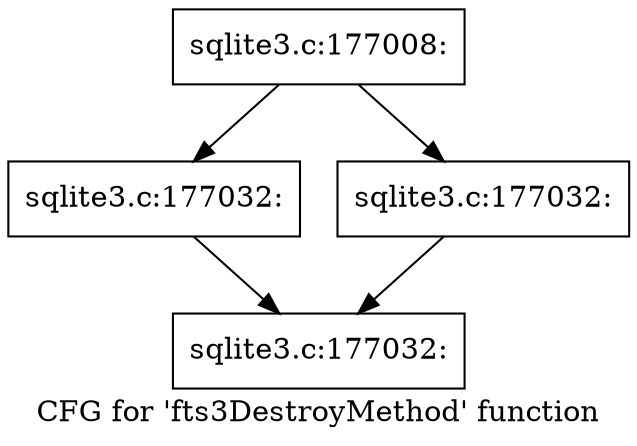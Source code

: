 digraph "CFG for 'fts3DestroyMethod' function" {
	label="CFG for 'fts3DestroyMethod' function";

	Node0x55c0fada7d40 [shape=record,label="{sqlite3.c:177008:}"];
	Node0x55c0fada7d40 -> Node0x55c0fadae0f0;
	Node0x55c0fada7d40 -> Node0x55c0fadae140;
	Node0x55c0fadae0f0 [shape=record,label="{sqlite3.c:177032:}"];
	Node0x55c0fadae0f0 -> Node0x55c0fadae190;
	Node0x55c0fadae140 [shape=record,label="{sqlite3.c:177032:}"];
	Node0x55c0fadae140 -> Node0x55c0fadae190;
	Node0x55c0fadae190 [shape=record,label="{sqlite3.c:177032:}"];
}
